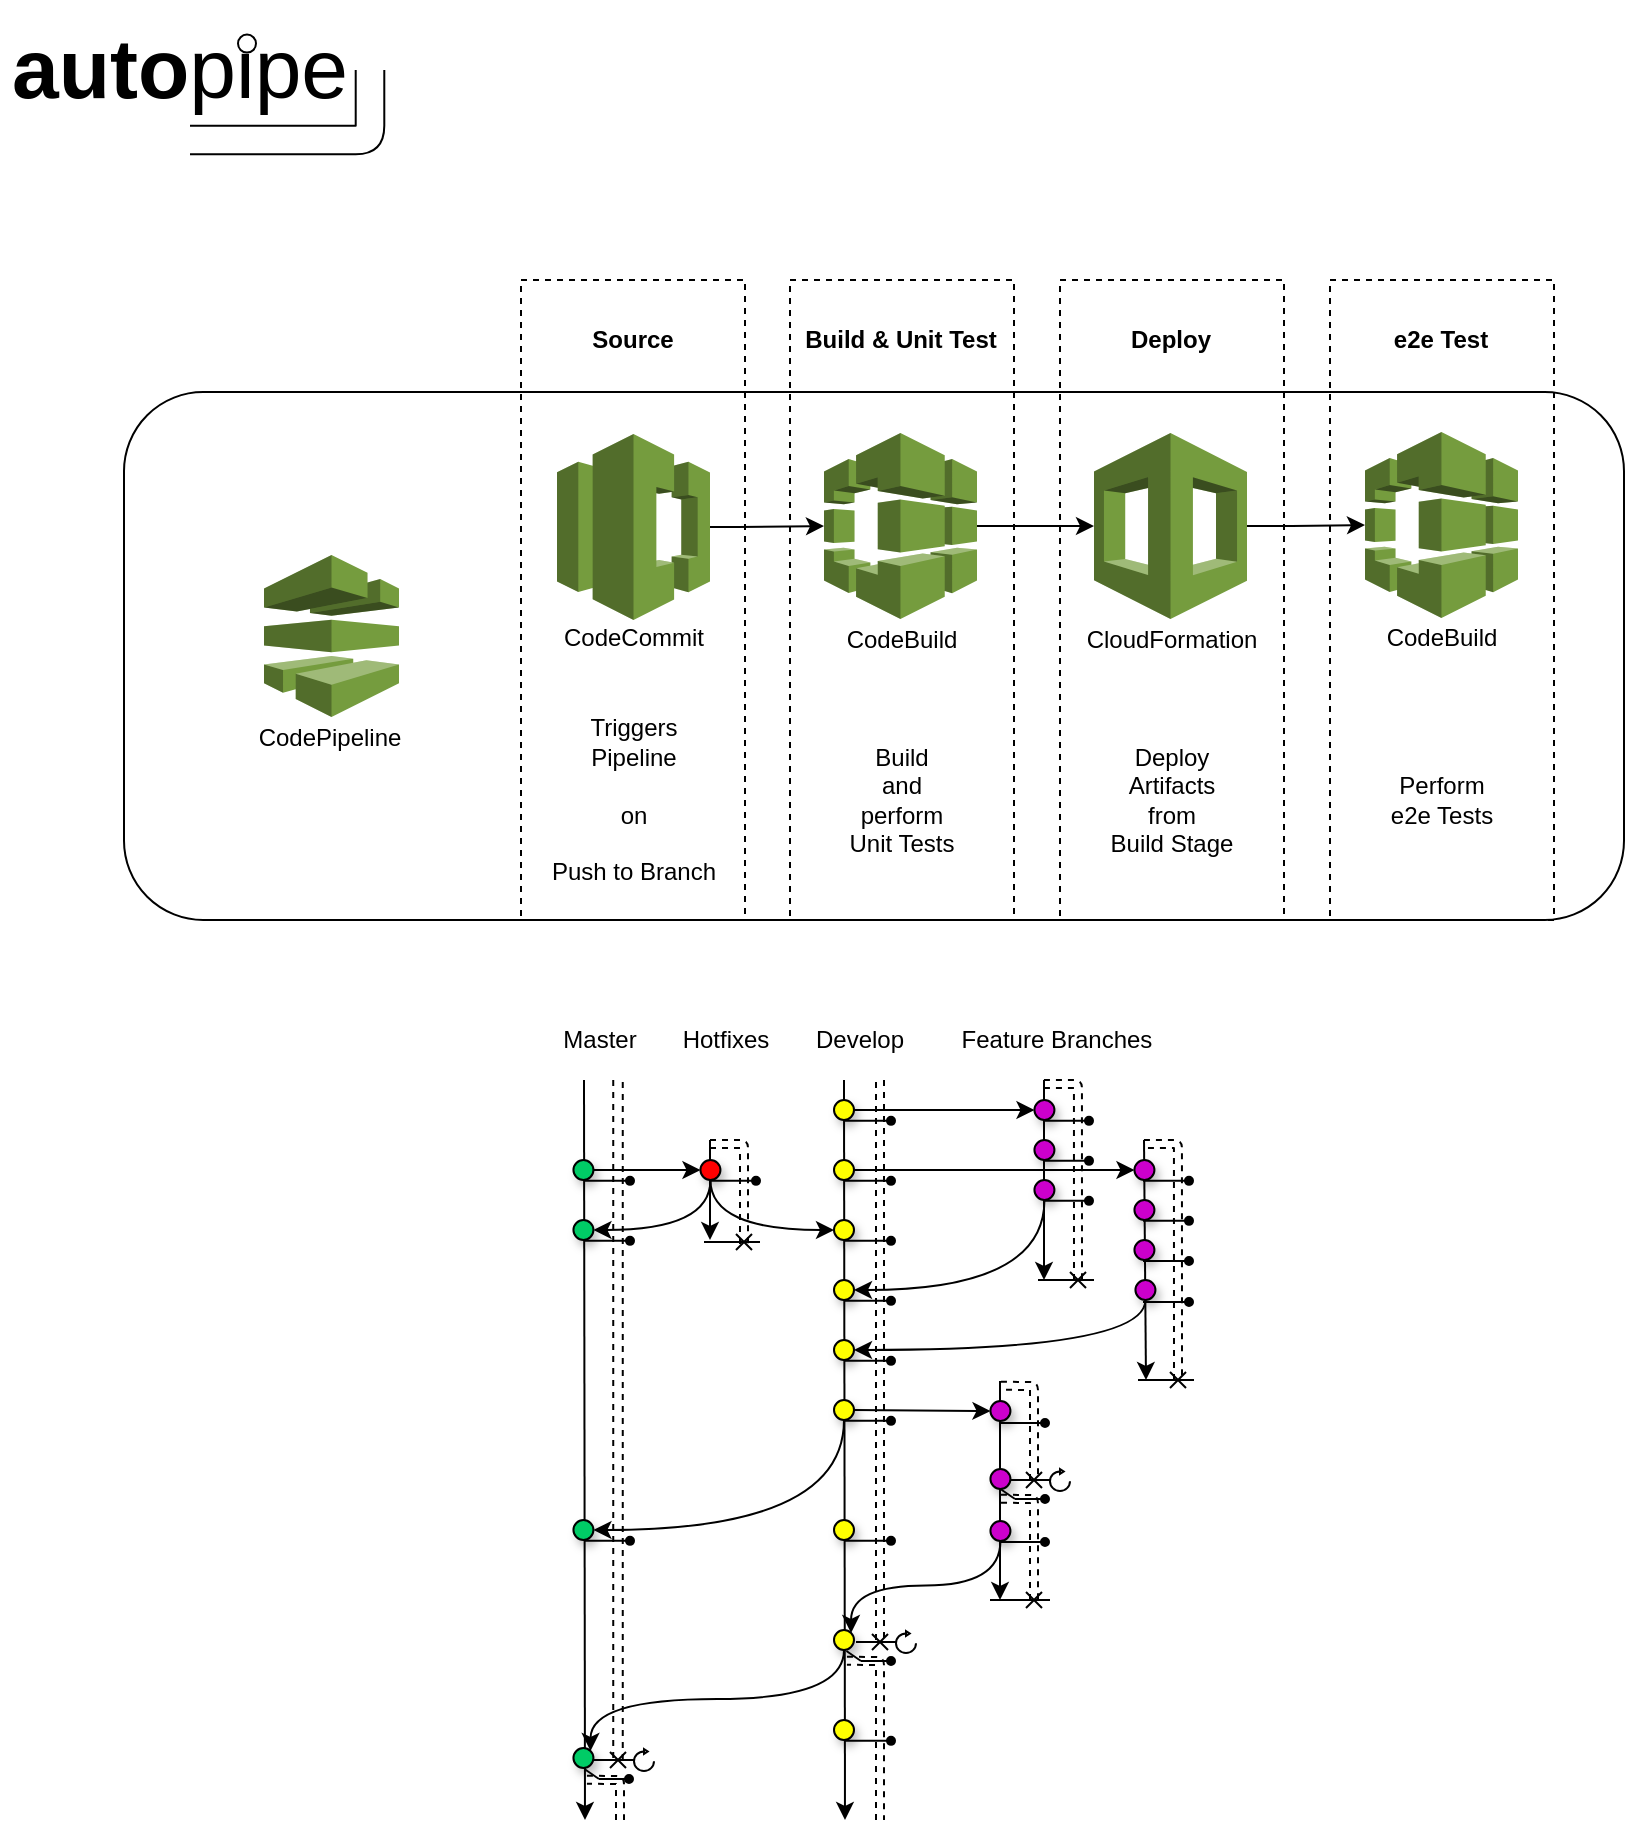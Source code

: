 <mxfile version="12.0.2" type="device" pages="1"><diagram id="Ag3BQZGBw6UOgnRvfbhk" name="Page-1"><mxGraphModel dx="-428" dy="106" grid="1" gridSize="10" guides="1" tooltips="1" connect="1" arrows="1" fold="1" page="0" pageScale="1" pageWidth="827" pageHeight="1169" math="0" shadow="0"><root><mxCell id="0"/><mxCell id="1" parent="0"/><mxCell id="xUE1sR0iVJsSHnruMnoa-185" value="" style="verticalLabelPosition=bottom;shadow=0;align=center;fillColor=#ffffff;html=1;verticalAlign=top;strokeWidth=1;shape=mxgraph.electrical.transmission.testPoint;labelBackgroundColor=#ffffff;fontColor=#000000;rotation=90;strokeColor=#000000;perimeterSpacing=1;" vertex="1" parent="1"><mxGeometry x="3720" y="1837.935" width="4" height="25" as="geometry"/></mxCell><mxCell id="xUE1sR0iVJsSHnruMnoa-184" value="" style="verticalLabelPosition=bottom;shadow=0;align=center;fillColor=#ffffff;html=1;verticalAlign=top;strokeWidth=1;shape=mxgraph.electrical.transmission.testPoint;labelBackgroundColor=#ffffff;fontColor=#000000;rotation=90;strokeColor=#000000;perimeterSpacing=1;" vertex="1" parent="1"><mxGeometry x="3770" y="1867.935" width="4" height="25" as="geometry"/></mxCell><mxCell id="xUE1sR0iVJsSHnruMnoa-183" value="" style="verticalLabelPosition=bottom;shadow=0;align=center;fillColor=#ffffff;html=1;verticalAlign=top;strokeWidth=1;shape=mxgraph.electrical.transmission.testPoint;labelBackgroundColor=#ffffff;fontColor=#000000;rotation=90;strokeColor=#000000;perimeterSpacing=1;" vertex="1" parent="1"><mxGeometry x="3770" y="1887.935" width="4" height="25" as="geometry"/></mxCell><mxCell id="xUE1sR0iVJsSHnruMnoa-182" value="" style="verticalLabelPosition=bottom;shadow=0;align=center;fillColor=#ffffff;html=1;verticalAlign=top;strokeWidth=1;shape=mxgraph.electrical.transmission.testPoint;labelBackgroundColor=#ffffff;fontColor=#000000;rotation=90;strokeColor=#000000;perimeterSpacing=1;" vertex="1" parent="1"><mxGeometry x="3770" y="1908" width="4" height="25" as="geometry"/></mxCell><mxCell id="xUE1sR0iVJsSHnruMnoa-180" value="" style="verticalLabelPosition=bottom;shadow=0;align=center;fillColor=#ffffff;html=1;verticalAlign=top;strokeWidth=1;shape=mxgraph.electrical.transmission.testPoint;labelBackgroundColor=#ffffff;fontColor=#000000;rotation=90;strokeColor=#000000;perimeterSpacing=1;" vertex="1" parent="1"><mxGeometry x="3770" y="1928.5" width="4" height="25" as="geometry"/></mxCell><mxCell id="xUE1sR0iVJsSHnruMnoa-179" value="" style="verticalLabelPosition=bottom;shadow=0;align=center;fillColor=#ffffff;html=1;verticalAlign=top;strokeWidth=1;shape=mxgraph.electrical.transmission.testPoint;labelBackgroundColor=#ffffff;fontColor=#000000;rotation=90;strokeColor=#000000;perimeterSpacing=1;" vertex="1" parent="1"><mxGeometry x="3698" y="2048.5" width="4" height="25" as="geometry"/></mxCell><mxCell id="xUE1sR0iVJsSHnruMnoa-159" value="" style="verticalLabelPosition=bottom;shadow=0;align=center;fillColor=#ffffff;html=1;verticalAlign=top;strokeWidth=1;shape=mxgraph.electrical.transmission.testPoint;labelBackgroundColor=#ffffff;fontColor=#000000;rotation=90;strokeColor=#000000;perimeterSpacing=1;" vertex="1" parent="1"><mxGeometry x="3698" y="1989" width="4" height="25" as="geometry"/></mxCell><mxCell id="xUE1sR0iVJsSHnruMnoa-36" value="" style="rounded=1;whiteSpace=wrap;html=1;" vertex="1" parent="1"><mxGeometry x="3250" y="1486" width="750" height="264" as="geometry"/></mxCell><mxCell id="xUE1sR0iVJsSHnruMnoa-29" value="" style="group" vertex="1" connectable="0" parent="1"><mxGeometry x="3600" y="1506.5" width="76.5" height="113" as="geometry"/></mxCell><mxCell id="xUE1sR0iVJsSHnruMnoa-20" value="" style="outlineConnect=0;dashed=0;verticalLabelPosition=bottom;verticalAlign=top;align=center;html=1;shape=mxgraph.aws3.codebuild;fillColor=#759C3E;gradientColor=none;" vertex="1" parent="xUE1sR0iVJsSHnruMnoa-29"><mxGeometry width="76.5" height="93" as="geometry"/></mxCell><mxCell id="xUE1sR0iVJsSHnruMnoa-21" value="CodeBuild" style="text;html=1;strokeColor=none;fillColor=none;align=center;verticalAlign=middle;whiteSpace=wrap;rounded=0;" vertex="1" parent="xUE1sR0iVJsSHnruMnoa-29"><mxGeometry x="18.5" y="93" width="40" height="20" as="geometry"/></mxCell><mxCell id="xUE1sR0iVJsSHnruMnoa-30" style="edgeStyle=orthogonalEdgeStyle;rounded=0;orthogonalLoop=1;jettySize=auto;html=1;exitX=1;exitY=0.5;exitDx=0;exitDy=0;exitPerimeter=0;curved=1;" edge="1" parent="1" source="xUE1sR0iVJsSHnruMnoa-18" target="xUE1sR0iVJsSHnruMnoa-20"><mxGeometry relative="1" as="geometry"/></mxCell><mxCell id="xUE1sR0iVJsSHnruMnoa-31" style="edgeStyle=orthogonalEdgeStyle;rounded=0;orthogonalLoop=1;jettySize=auto;html=1;exitX=1;exitY=0.5;exitDx=0;exitDy=0;exitPerimeter=0;" edge="1" parent="1" source="xUE1sR0iVJsSHnruMnoa-20" target="xUE1sR0iVJsSHnruMnoa-14"><mxGeometry relative="1" as="geometry"/></mxCell><mxCell id="xUE1sR0iVJsSHnruMnoa-35" style="edgeStyle=orthogonalEdgeStyle;rounded=0;orthogonalLoop=1;jettySize=auto;html=1;exitX=1;exitY=0.5;exitDx=0;exitDy=0;exitPerimeter=0;curved=1;" edge="1" parent="1" source="xUE1sR0iVJsSHnruMnoa-14" target="xUE1sR0iVJsSHnruMnoa-33"><mxGeometry relative="1" as="geometry"/></mxCell><mxCell id="xUE1sR0iVJsSHnruMnoa-40" value="" style="group" vertex="1" connectable="0" parent="1"><mxGeometry x="3583" y="1430" width="112" height="320" as="geometry"/></mxCell><mxCell id="xUE1sR0iVJsSHnruMnoa-38" value="" style="rounded=0;whiteSpace=wrap;html=1;fillColor=none;dashed=1;" vertex="1" parent="xUE1sR0iVJsSHnruMnoa-40"><mxGeometry width="112" height="320" as="geometry"/></mxCell><mxCell id="xUE1sR0iVJsSHnruMnoa-39" value="Build &amp;amp; Unit Test" style="text;html=1;strokeColor=none;fillColor=none;align=center;verticalAlign=middle;whiteSpace=wrap;rounded=0;dashed=1;fontStyle=1" vertex="1" parent="xUE1sR0iVJsSHnruMnoa-40"><mxGeometry x="1" y="20" width="109" height="20" as="geometry"/></mxCell><mxCell id="xUE1sR0iVJsSHnruMnoa-45" value="Build&lt;br&gt;and&lt;br&gt;perform&lt;br&gt;Unit Tests" style="text;html=1;strokeColor=none;fillColor=none;align=center;verticalAlign=middle;whiteSpace=wrap;rounded=0;dashed=1;fontStyle=0" vertex="1" parent="xUE1sR0iVJsSHnruMnoa-40"><mxGeometry x="10.5" y="220" width="90" height="80" as="geometry"/></mxCell><mxCell id="xUE1sR0iVJsSHnruMnoa-41" value="" style="group" vertex="1" connectable="0" parent="1"><mxGeometry x="3448.5" y="1430" width="112" height="320" as="geometry"/></mxCell><mxCell id="xUE1sR0iVJsSHnruMnoa-42" value="" style="rounded=0;whiteSpace=wrap;html=1;fillColor=none;dashed=1;" vertex="1" parent="xUE1sR0iVJsSHnruMnoa-41"><mxGeometry width="112" height="320" as="geometry"/></mxCell><mxCell id="xUE1sR0iVJsSHnruMnoa-43" value="Source" style="text;html=1;strokeColor=none;fillColor=none;align=center;verticalAlign=middle;whiteSpace=wrap;rounded=0;dashed=1;fontStyle=1" vertex="1" parent="xUE1sR0iVJsSHnruMnoa-41"><mxGeometry x="11" y="20" width="89" height="20" as="geometry"/></mxCell><mxCell id="xUE1sR0iVJsSHnruMnoa-44" value="Triggers Pipeline&lt;br&gt;&lt;br&gt;on&lt;br&gt;&lt;br&gt;Push to Branch" style="text;html=1;strokeColor=none;fillColor=none;align=center;verticalAlign=middle;whiteSpace=wrap;rounded=0;dashed=1;fontStyle=0" vertex="1" parent="xUE1sR0iVJsSHnruMnoa-41"><mxGeometry x="11" y="220" width="90" height="80" as="geometry"/></mxCell><mxCell id="xUE1sR0iVJsSHnruMnoa-50" value="" style="group" vertex="1" connectable="0" parent="1"><mxGeometry x="3718" y="1430" width="112" height="320" as="geometry"/></mxCell><mxCell id="xUE1sR0iVJsSHnruMnoa-51" value="" style="rounded=0;whiteSpace=wrap;html=1;fillColor=none;dashed=1;" vertex="1" parent="xUE1sR0iVJsSHnruMnoa-50"><mxGeometry width="112" height="320" as="geometry"/></mxCell><mxCell id="xUE1sR0iVJsSHnruMnoa-52" value="Deploy" style="text;html=1;strokeColor=none;fillColor=none;align=center;verticalAlign=middle;whiteSpace=wrap;rounded=0;dashed=1;fontStyle=1" vertex="1" parent="xUE1sR0iVJsSHnruMnoa-50"><mxGeometry x="11" y="20" width="89" height="20" as="geometry"/></mxCell><mxCell id="xUE1sR0iVJsSHnruMnoa-53" value="Deploy&lt;br&gt;Artifacts&lt;br&gt;from&lt;br&gt;Build Stage" style="text;html=1;strokeColor=none;fillColor=none;align=center;verticalAlign=middle;whiteSpace=wrap;rounded=0;dashed=1;fontStyle=0" vertex="1" parent="xUE1sR0iVJsSHnruMnoa-50"><mxGeometry x="10.5" y="220" width="90" height="80" as="geometry"/></mxCell><mxCell id="xUE1sR0iVJsSHnruMnoa-27" value="" style="group" vertex="1" connectable="0" parent="xUE1sR0iVJsSHnruMnoa-50"><mxGeometry x="17" y="76.5" width="76.5" height="113" as="geometry"/></mxCell><mxCell id="xUE1sR0iVJsSHnruMnoa-14" value="" style="outlineConnect=0;dashed=0;verticalLabelPosition=bottom;verticalAlign=top;align=center;html=1;shape=mxgraph.aws3.cloudformation;fillColor=#759C3E;gradientColor=none;" vertex="1" parent="xUE1sR0iVJsSHnruMnoa-27"><mxGeometry width="76.5" height="93" as="geometry"/></mxCell><mxCell id="xUE1sR0iVJsSHnruMnoa-15" value="CloudFormation" style="text;html=1;strokeColor=none;fillColor=none;align=center;verticalAlign=middle;whiteSpace=wrap;rounded=0;" vertex="1" parent="xUE1sR0iVJsSHnruMnoa-27"><mxGeometry x="18.5" y="93" width="40" height="20" as="geometry"/></mxCell><mxCell id="xUE1sR0iVJsSHnruMnoa-54" value="" style="group" vertex="1" connectable="0" parent="1"><mxGeometry x="3853" y="1430" width="112" height="320" as="geometry"/></mxCell><mxCell id="xUE1sR0iVJsSHnruMnoa-55" value="" style="rounded=0;whiteSpace=wrap;html=1;fillColor=none;dashed=1;" vertex="1" parent="xUE1sR0iVJsSHnruMnoa-54"><mxGeometry width="112" height="320" as="geometry"/></mxCell><mxCell id="xUE1sR0iVJsSHnruMnoa-56" value="e2e Test" style="text;html=1;strokeColor=none;fillColor=none;align=center;verticalAlign=middle;whiteSpace=wrap;rounded=0;dashed=1;fontStyle=1" vertex="1" parent="xUE1sR0iVJsSHnruMnoa-54"><mxGeometry x="11" y="20" width="89" height="20" as="geometry"/></mxCell><mxCell id="xUE1sR0iVJsSHnruMnoa-57" value="Perform&lt;br&gt;e2e Tests" style="text;html=1;strokeColor=none;fillColor=none;align=center;verticalAlign=middle;whiteSpace=wrap;rounded=0;dashed=1;fontStyle=0" vertex="1" parent="xUE1sR0iVJsSHnruMnoa-54"><mxGeometry x="10.5" y="220" width="90" height="80" as="geometry"/></mxCell><mxCell id="xUE1sR0iVJsSHnruMnoa-32" value="" style="group" vertex="1" connectable="0" parent="xUE1sR0iVJsSHnruMnoa-54"><mxGeometry x="17.5" y="76" width="76.5" height="113" as="geometry"/></mxCell><mxCell id="xUE1sR0iVJsSHnruMnoa-33" value="" style="outlineConnect=0;dashed=0;verticalLabelPosition=bottom;verticalAlign=top;align=center;html=1;shape=mxgraph.aws3.codebuild;fillColor=#759C3E;gradientColor=none;" vertex="1" parent="xUE1sR0iVJsSHnruMnoa-32"><mxGeometry width="76.5" height="93" as="geometry"/></mxCell><mxCell id="xUE1sR0iVJsSHnruMnoa-34" value="CodeBuild" style="text;html=1;strokeColor=none;fillColor=none;align=center;verticalAlign=middle;whiteSpace=wrap;rounded=0;" vertex="1" parent="xUE1sR0iVJsSHnruMnoa-32"><mxGeometry x="18.5" y="93" width="40" height="20" as="geometry"/></mxCell><mxCell id="xUE1sR0iVJsSHnruMnoa-61" value="" style="group" vertex="1" connectable="0" parent="1"><mxGeometry x="3320" y="1567.5" width="67.5" height="101" as="geometry"/></mxCell><mxCell id="xUE1sR0iVJsSHnruMnoa-22" value="" style="outlineConnect=0;dashed=0;verticalLabelPosition=bottom;verticalAlign=top;align=center;html=1;shape=mxgraph.aws3.codepipeline;fillColor=#759C3E;gradientColor=none;" vertex="1" parent="xUE1sR0iVJsSHnruMnoa-61"><mxGeometry width="67.5" height="81" as="geometry"/></mxCell><mxCell id="xUE1sR0iVJsSHnruMnoa-23" value="CodePipeline" style="text;html=1;strokeColor=none;fillColor=none;align=center;verticalAlign=middle;whiteSpace=wrap;rounded=0;" vertex="1" parent="xUE1sR0iVJsSHnruMnoa-61"><mxGeometry x="13" y="81" width="40" height="20" as="geometry"/></mxCell><mxCell id="xUE1sR0iVJsSHnruMnoa-25" value="" style="group" vertex="1" connectable="0" parent="1"><mxGeometry x="3466.5" y="1507" width="76.5" height="112" as="geometry"/></mxCell><mxCell id="xUE1sR0iVJsSHnruMnoa-18" value="" style="outlineConnect=0;dashed=0;verticalLabelPosition=bottom;verticalAlign=top;align=center;html=1;shape=mxgraph.aws3.codecommit;fillColor=#759C3E;gradientColor=none;" vertex="1" parent="xUE1sR0iVJsSHnruMnoa-25"><mxGeometry width="76.5" height="93" as="geometry"/></mxCell><mxCell id="xUE1sR0iVJsSHnruMnoa-19" value="CodeCommit" style="text;html=1;strokeColor=none;fillColor=none;align=center;verticalAlign=middle;whiteSpace=wrap;rounded=0;" vertex="1" parent="xUE1sR0iVJsSHnruMnoa-25"><mxGeometry x="18.5" y="92" width="40" height="20" as="geometry"/></mxCell><mxCell id="xUE1sR0iVJsSHnruMnoa-62" value="" style="endArrow=classic;html=1;" edge="1" parent="1"><mxGeometry width="50" height="50" relative="1" as="geometry"><mxPoint x="3480" y="1830" as="sourcePoint"/><mxPoint x="3480.5" y="2200" as="targetPoint"/></mxGeometry></mxCell><mxCell id="xUE1sR0iVJsSHnruMnoa-63" value="" style="endArrow=classic;html=1;" edge="1" parent="1"><mxGeometry width="50" height="50" relative="1" as="geometry"><mxPoint x="3610" y="1830" as="sourcePoint"/><mxPoint x="3610.5" y="2200" as="targetPoint"/></mxGeometry></mxCell><mxCell id="xUE1sR0iVJsSHnruMnoa-64" value="Master" style="text;html=1;strokeColor=none;fillColor=none;align=center;verticalAlign=middle;whiteSpace=wrap;rounded=0;dashed=1;" vertex="1" parent="1"><mxGeometry x="3467.5" y="1800" width="40" height="20" as="geometry"/></mxCell><mxCell id="xUE1sR0iVJsSHnruMnoa-65" value="Develop" style="text;html=1;strokeColor=none;fillColor=none;align=center;verticalAlign=middle;whiteSpace=wrap;rounded=0;dashed=1;" vertex="1" parent="1"><mxGeometry x="3598" y="1800" width="40" height="20" as="geometry"/></mxCell><mxCell id="xUE1sR0iVJsSHnruMnoa-66" value="Feature Branches" style="text;html=1;strokeColor=none;fillColor=none;align=center;verticalAlign=middle;whiteSpace=wrap;rounded=0;dashed=1;" vertex="1" parent="1"><mxGeometry x="3637" y="1800" width="159" height="20" as="geometry"/></mxCell><mxCell id="xUE1sR0iVJsSHnruMnoa-67" value="" style="endArrow=classic;html=1;" edge="1" parent="1"><mxGeometry width="50" height="50" relative="1" as="geometry"><mxPoint x="3710" y="1830" as="sourcePoint"/><mxPoint x="3710" y="1930" as="targetPoint"/></mxGeometry></mxCell><mxCell id="xUE1sR0iVJsSHnruMnoa-83" style="rounded=0;orthogonalLoop=1;jettySize=auto;html=1;exitX=1;exitY=0.5;exitDx=0;exitDy=0;entryX=0;entryY=0.5;entryDx=0;entryDy=0;" edge="1" parent="1" source="xUE1sR0iVJsSHnruMnoa-69" target="xUE1sR0iVJsSHnruMnoa-79"><mxGeometry relative="1" as="geometry"><mxPoint x="3730" y="1860" as="targetPoint"/></mxGeometry></mxCell><mxCell id="xUE1sR0iVJsSHnruMnoa-69" value="" style="ellipse;whiteSpace=wrap;html=1;aspect=fixed;fillColor=#FFFF00;shadow=1;strokeColor=#000000;" vertex="1" parent="1"><mxGeometry x="3605" y="1840" width="10" height="10" as="geometry"/></mxCell><mxCell id="xUE1sR0iVJsSHnruMnoa-99" style="rounded=1;orthogonalLoop=1;jettySize=auto;html=1;exitX=1;exitY=0.5;exitDx=0;exitDy=0;entryX=0;entryY=0.5;entryDx=0;entryDy=0;" edge="1" parent="1" source="xUE1sR0iVJsSHnruMnoa-70" target="xUE1sR0iVJsSHnruMnoa-96"><mxGeometry relative="1" as="geometry"/></mxCell><mxCell id="xUE1sR0iVJsSHnruMnoa-70" value="" style="ellipse;whiteSpace=wrap;html=1;aspect=fixed;fillColor=#FFFF00;shadow=1;strokeColor=#000000;" vertex="1" parent="1"><mxGeometry x="3605" y="1870" width="10" height="10" as="geometry"/></mxCell><mxCell id="xUE1sR0iVJsSHnruMnoa-71" value="" style="ellipse;whiteSpace=wrap;html=1;aspect=fixed;fillColor=#FFFF00;shadow=1;strokeColor=#000000;" vertex="1" parent="1"><mxGeometry x="3605" y="1900" width="10" height="10" as="geometry"/></mxCell><mxCell id="xUE1sR0iVJsSHnruMnoa-72" value="" style="ellipse;whiteSpace=wrap;html=1;aspect=fixed;fillColor=#FFFF00;shadow=1;strokeColor=#000000;" vertex="1" parent="1"><mxGeometry x="3605" y="1930" width="10" height="10" as="geometry"/></mxCell><mxCell id="xUE1sR0iVJsSHnruMnoa-73" value="" style="ellipse;whiteSpace=wrap;html=1;aspect=fixed;fillColor=#FFFF00;shadow=1;strokeColor=#000000;" vertex="1" parent="1"><mxGeometry x="3605" y="1960" width="10" height="10" as="geometry"/></mxCell><mxCell id="xUE1sR0iVJsSHnruMnoa-74" value="" style="ellipse;whiteSpace=wrap;html=1;aspect=fixed;fillColor=#FFFF00;shadow=1;strokeColor=#000000;" vertex="1" parent="1"><mxGeometry x="3605" y="1990" width="10" height="10" as="geometry"/></mxCell><mxCell id="xUE1sR0iVJsSHnruMnoa-75" value="" style="ellipse;whiteSpace=wrap;html=1;aspect=fixed;fillColor=#FFFF00;shadow=1;strokeColor=#000000;" vertex="1" parent="1"><mxGeometry x="3605" y="2050" width="10" height="10" as="geometry"/></mxCell><mxCell id="xUE1sR0iVJsSHnruMnoa-76" value="" style="ellipse;whiteSpace=wrap;html=1;aspect=fixed;fillColor=#FFFF00;shadow=1;strokeColor=#000000;" vertex="1" parent="1"><mxGeometry x="3605" y="2105" width="10" height="10" as="geometry"/></mxCell><mxCell id="xUE1sR0iVJsSHnruMnoa-77" value="" style="ellipse;whiteSpace=wrap;html=1;aspect=fixed;fillColor=#FFFF00;shadow=1;strokeColor=#000000;" vertex="1" parent="1"><mxGeometry x="3605" y="2150" width="10" height="10" as="geometry"/></mxCell><mxCell id="xUE1sR0iVJsSHnruMnoa-79" value="" style="ellipse;whiteSpace=wrap;html=1;aspect=fixed;fillColor=#CC00CC;shadow=1;strokeColor=#000000;" vertex="1" parent="1"><mxGeometry x="3705.222" y="1840" width="10" height="10" as="geometry"/></mxCell><mxCell id="xUE1sR0iVJsSHnruMnoa-80" value="" style="ellipse;whiteSpace=wrap;html=1;aspect=fixed;fillColor=#CC00CC;shadow=1;strokeColor=#000000;" vertex="1" parent="1"><mxGeometry x="3705.222" y="1860" width="10" height="10" as="geometry"/></mxCell><mxCell id="xUE1sR0iVJsSHnruMnoa-84" style="rounded=0;orthogonalLoop=1;jettySize=auto;html=1;exitX=0.5;exitY=1;exitDx=0;exitDy=0;entryX=1;entryY=0.5;entryDx=0;entryDy=0;elbow=vertical;edgeStyle=orthogonalEdgeStyle;curved=1;" edge="1" parent="1" source="xUE1sR0iVJsSHnruMnoa-81" target="xUE1sR0iVJsSHnruMnoa-72"><mxGeometry relative="1" as="geometry"/></mxCell><mxCell id="xUE1sR0iVJsSHnruMnoa-81" value="" style="ellipse;whiteSpace=wrap;html=1;aspect=fixed;fillColor=#CC00CC;shadow=1;strokeColor=#000000;" vertex="1" parent="1"><mxGeometry x="3705.222" y="1880" width="10" height="10" as="geometry"/></mxCell><mxCell id="xUE1sR0iVJsSHnruMnoa-114" style="rounded=1;orthogonalLoop=1;jettySize=auto;html=1;exitX=1;exitY=0.5;exitDx=0;exitDy=0;entryX=0;entryY=0.5;entryDx=0;entryDy=0;" edge="1" parent="1" source="xUE1sR0iVJsSHnruMnoa-90" target="xUE1sR0iVJsSHnruMnoa-107"><mxGeometry relative="1" as="geometry"/></mxCell><mxCell id="xUE1sR0iVJsSHnruMnoa-90" value="" style="ellipse;whiteSpace=wrap;html=1;aspect=fixed;fillColor=#00CC66;shadow=1;strokeColor=#000000;" vertex="1" parent="1"><mxGeometry x="3474.722" y="1870" width="10" height="10" as="geometry"/></mxCell><mxCell id="xUE1sR0iVJsSHnruMnoa-91" value="" style="ellipse;whiteSpace=wrap;html=1;aspect=fixed;fillColor=#00CC66;shadow=1;strokeColor=#000000;" vertex="1" parent="1"><mxGeometry x="3474.722" y="1900" width="10" height="10" as="geometry"/></mxCell><mxCell id="xUE1sR0iVJsSHnruMnoa-93" value="" style="ellipse;whiteSpace=wrap;html=1;aspect=fixed;fillColor=#00CC66;shadow=1;strokeColor=#000000;" vertex="1" parent="1"><mxGeometry x="3474.722" y="2050" width="10" height="10" as="geometry"/></mxCell><mxCell id="xUE1sR0iVJsSHnruMnoa-95" value="" style="endArrow=classic;html=1;" edge="1" parent="1"><mxGeometry width="50" height="50" relative="1" as="geometry"><mxPoint x="3760" y="1860" as="sourcePoint"/><mxPoint x="3761" y="1980" as="targetPoint"/></mxGeometry></mxCell><mxCell id="xUE1sR0iVJsSHnruMnoa-96" value="" style="ellipse;whiteSpace=wrap;html=1;aspect=fixed;fillColor=#CC00CC;shadow=1;strokeColor=#000000;" vertex="1" parent="1"><mxGeometry x="3755.222" y="1870" width="10" height="10" as="geometry"/></mxCell><mxCell id="xUE1sR0iVJsSHnruMnoa-97" value="" style="ellipse;whiteSpace=wrap;html=1;aspect=fixed;fillColor=#CC00CC;shadow=1;strokeColor=#000000;" vertex="1" parent="1"><mxGeometry x="3755.222" y="1890" width="10" height="10" as="geometry"/></mxCell><mxCell id="xUE1sR0iVJsSHnruMnoa-98" value="" style="ellipse;whiteSpace=wrap;html=1;aspect=fixed;fillColor=#CC00CC;shadow=1;strokeColor=#000000;" vertex="1" parent="1"><mxGeometry x="3755.222" y="1910" width="10" height="10" as="geometry"/></mxCell><mxCell id="xUE1sR0iVJsSHnruMnoa-104" style="edgeStyle=orthogonalEdgeStyle;curved=1;rounded=1;orthogonalLoop=1;jettySize=auto;html=1;exitX=0.5;exitY=1;exitDx=0;exitDy=0;entryX=1;entryY=0.5;entryDx=0;entryDy=0;" edge="1" parent="1" source="xUE1sR0iVJsSHnruMnoa-103" target="xUE1sR0iVJsSHnruMnoa-73"><mxGeometry relative="1" as="geometry"/></mxCell><mxCell id="xUE1sR0iVJsSHnruMnoa-103" value="" style="ellipse;whiteSpace=wrap;html=1;aspect=fixed;fillColor=#CC00CC;shadow=1;strokeColor=#000000;" vertex="1" parent="1"><mxGeometry x="3755.722" y="1930" width="10" height="10" as="geometry"/></mxCell><mxCell id="xUE1sR0iVJsSHnruMnoa-105" value="" style="endArrow=classic;html=1;" edge="1" parent="1"><mxGeometry width="50" height="50" relative="1" as="geometry"><mxPoint x="3543" y="1860" as="sourcePoint"/><mxPoint x="3543" y="1910" as="targetPoint"/></mxGeometry></mxCell><mxCell id="xUE1sR0iVJsSHnruMnoa-115" style="edgeStyle=orthogonalEdgeStyle;curved=1;rounded=1;orthogonalLoop=1;jettySize=auto;html=1;exitX=0.5;exitY=1;exitDx=0;exitDy=0;entryX=1;entryY=0.5;entryDx=0;entryDy=0;" edge="1" parent="1" source="xUE1sR0iVJsSHnruMnoa-107" target="xUE1sR0iVJsSHnruMnoa-91"><mxGeometry relative="1" as="geometry"/></mxCell><mxCell id="xUE1sR0iVJsSHnruMnoa-107" value="" style="ellipse;whiteSpace=wrap;html=1;aspect=fixed;fillColor=#FF0000;shadow=1;strokeColor=#000000;" vertex="1" parent="1"><mxGeometry x="3538.222" y="1870" width="10" height="10" as="geometry"/></mxCell><mxCell id="xUE1sR0iVJsSHnruMnoa-109" value="Hotfixes" style="text;html=1;strokeColor=none;fillColor=none;align=center;verticalAlign=middle;whiteSpace=wrap;rounded=0;dashed=1;" vertex="1" parent="1"><mxGeometry x="3531" y="1800" width="40" height="20" as="geometry"/></mxCell><mxCell id="xUE1sR0iVJsSHnruMnoa-120" value="" style="shape=link;html=1;shadow=0;comic=0;strokeWidth=1;endArrow=none;endFill=0;dashed=1;" edge="1" parent="1"><mxGeometry width="50" height="50" relative="1" as="geometry"><mxPoint x="3560" y="1912" as="sourcePoint"/><mxPoint x="3543" y="1862" as="targetPoint"/><Array as="points"><mxPoint x="3560" y="1862"/></Array></mxGeometry></mxCell><mxCell id="xUE1sR0iVJsSHnruMnoa-121" value="" style="endArrow=cross;html=1;shadow=0;strokeWidth=1;endFill=0;" edge="1" parent="1"><mxGeometry width="50" height="50" relative="1" as="geometry"><mxPoint x="3540" y="1911" as="sourcePoint"/><mxPoint x="3568" y="1911" as="targetPoint"/></mxGeometry></mxCell><mxCell id="xUE1sR0iVJsSHnruMnoa-122" value="" style="shape=link;html=1;shadow=0;comic=0;strokeWidth=1;endArrow=none;endFill=0;dashed=1;width=-4.762;" edge="1" parent="1"><mxGeometry width="50" height="50" relative="1" as="geometry"><mxPoint x="3497" y="2170" as="sourcePoint"/><mxPoint x="3497" y="1830" as="targetPoint"/></mxGeometry></mxCell><mxCell id="xUE1sR0iVJsSHnruMnoa-124" value="" style="shape=link;html=1;shadow=0;comic=0;strokeWidth=1;endArrow=none;endFill=0;dashed=1;" edge="1" parent="1"><mxGeometry width="50" height="50" relative="1" as="geometry"><mxPoint x="3628" y="2110" as="sourcePoint"/><mxPoint x="3628" y="1830" as="targetPoint"/></mxGeometry></mxCell><mxCell id="xUE1sR0iVJsSHnruMnoa-125" value="" style="shape=link;html=1;shadow=0;comic=0;strokeWidth=1;endArrow=none;endFill=0;dashed=1;" edge="1" parent="1"><mxGeometry width="50" height="50" relative="1" as="geometry"><mxPoint x="3777" y="1980" as="sourcePoint"/><mxPoint x="3759.968" y="1862" as="targetPoint"/><Array as="points"><mxPoint x="3776.968" y="1862"/></Array></mxGeometry></mxCell><mxCell id="xUE1sR0iVJsSHnruMnoa-126" value="" style="shape=link;html=1;shadow=0;comic=0;strokeWidth=1;endArrow=none;endFill=0;dashed=1;" edge="1" parent="1"><mxGeometry width="50" height="50" relative="1" as="geometry"><mxPoint x="3727" y="1930" as="sourcePoint"/><mxPoint x="3709.968" y="1832" as="targetPoint"/><Array as="points"><mxPoint x="3726.968" y="1832"/></Array></mxGeometry></mxCell><mxCell id="xUE1sR0iVJsSHnruMnoa-127" value="" style="endArrow=cross;html=1;shadow=0;strokeWidth=1;endFill=0;" edge="1" parent="1"><mxGeometry width="50" height="50" relative="1" as="geometry"><mxPoint x="3707" y="1930" as="sourcePoint"/><mxPoint x="3735" y="1930" as="targetPoint"/></mxGeometry></mxCell><mxCell id="xUE1sR0iVJsSHnruMnoa-128" value="" style="endArrow=cross;html=1;shadow=0;strokeWidth=1;endFill=0;" edge="1" parent="1"><mxGeometry width="50" height="50" relative="1" as="geometry"><mxPoint x="3757" y="1980" as="sourcePoint"/><mxPoint x="3785" y="1980" as="targetPoint"/></mxGeometry></mxCell><mxCell id="xUE1sR0iVJsSHnruMnoa-130" style="edgeStyle=orthogonalEdgeStyle;curved=1;rounded=1;orthogonalLoop=1;jettySize=auto;html=1;exitX=0.5;exitY=1;exitDx=0;exitDy=0;entryX=1;entryY=0.5;entryDx=0;entryDy=0;" edge="1" parent="1" source="xUE1sR0iVJsSHnruMnoa-74" target="xUE1sR0iVJsSHnruMnoa-93"><mxGeometry relative="1" as="geometry"><mxPoint x="3553.095" y="1889.952" as="sourcePoint"/><mxPoint x="3494.524" y="1915.19" as="targetPoint"/></mxGeometry></mxCell><mxCell id="xUE1sR0iVJsSHnruMnoa-131" value="" style="endArrow=classic;html=1;" edge="1" parent="1"><mxGeometry width="50" height="50" relative="1" as="geometry"><mxPoint x="3688" y="1980.5" as="sourcePoint"/><mxPoint x="3688" y="2090" as="targetPoint"/></mxGeometry></mxCell><mxCell id="xUE1sR0iVJsSHnruMnoa-132" value="" style="ellipse;whiteSpace=wrap;html=1;aspect=fixed;fillColor=#CC00CC;shadow=1;strokeColor=#000000;" vertex="1" parent="1"><mxGeometry x="3683.222" y="1990.5" width="10" height="10" as="geometry"/></mxCell><mxCell id="xUE1sR0iVJsSHnruMnoa-133" value="" style="ellipse;whiteSpace=wrap;html=1;aspect=fixed;fillColor=#CC00CC;shadow=1;strokeColor=#000000;" vertex="1" parent="1"><mxGeometry x="3683.222" y="2024.5" width="10" height="10" as="geometry"/></mxCell><mxCell id="xUE1sR0iVJsSHnruMnoa-134" value="" style="ellipse;whiteSpace=wrap;html=1;aspect=fixed;fillColor=#CC00CC;shadow=1;strokeColor=#000000;" vertex="1" parent="1"><mxGeometry x="3683.222" y="2050.5" width="10" height="10" as="geometry"/></mxCell><mxCell id="xUE1sR0iVJsSHnruMnoa-136" value="" style="endArrow=cross;html=1;shadow=0;strokeWidth=1;endFill=0;" edge="1" parent="1"><mxGeometry width="50" height="50" relative="1" as="geometry"><mxPoint x="3683" y="2090" as="sourcePoint"/><mxPoint x="3713" y="2090" as="targetPoint"/></mxGeometry></mxCell><mxCell id="xUE1sR0iVJsSHnruMnoa-138" style="rounded=1;orthogonalLoop=1;jettySize=auto;html=1;exitX=1;exitY=0.5;exitDx=0;exitDy=0;entryX=0;entryY=0.5;entryDx=0;entryDy=0;" edge="1" parent="1" source="xUE1sR0iVJsSHnruMnoa-74" target="xUE1sR0iVJsSHnruMnoa-132"><mxGeometry relative="1" as="geometry"><mxPoint x="3800.571" y="1950.143" as="sourcePoint"/><mxPoint x="3625.143" y="1975.286" as="targetPoint"/></mxGeometry></mxCell><mxCell id="xUE1sR0iVJsSHnruMnoa-140" style="edgeStyle=orthogonalEdgeStyle;curved=1;rounded=1;orthogonalLoop=1;jettySize=auto;html=1;exitX=0.5;exitY=1;exitDx=0;exitDy=0;entryX=1;entryY=0;entryDx=0;entryDy=0;" edge="1" parent="1" source="xUE1sR0iVJsSHnruMnoa-134" target="xUE1sR0iVJsSHnruMnoa-76"><mxGeometry relative="1" as="geometry"><mxPoint x="3625" y="2005" as="sourcePoint"/><mxPoint x="3703.333" y="2004.667" as="targetPoint"/></mxGeometry></mxCell><mxCell id="xUE1sR0iVJsSHnruMnoa-172" style="edgeStyle=none;comic=0;orthogonalLoop=1;jettySize=auto;html=1;exitX=0.5;exitY=1;exitDx=0;exitDy=0;entryX=0.5;entryY=1;entryDx=0;entryDy=0;shadow=0;endArrow=none;endFill=0;strokeWidth=1;fontColor=#000000;rounded=1;" edge="1" parent="1" source="xUE1sR0iVJsSHnruMnoa-170" target="xUE1sR0iVJsSHnruMnoa-133"><mxGeometry relative="1" as="geometry"/></mxCell><mxCell id="xUE1sR0iVJsSHnruMnoa-170" value="" style="verticalLabelPosition=bottom;shadow=0;align=center;fillColor=#ffffff;html=1;verticalAlign=top;strokeWidth=1;shape=mxgraph.electrical.transmission.testPoint;labelBackgroundColor=#ffffff;fontColor=#000000;rotation=90;strokeColor=#000000;" vertex="1" parent="1"><mxGeometry x="3702" y="2031" width="4" height="17" as="geometry"/></mxCell><mxCell id="xUE1sR0iVJsSHnruMnoa-173" value="" style="shape=link;html=1;shadow=0;comic=0;strokeWidth=1;endArrow=none;endFill=0;dashed=1;" edge="1" parent="1"><mxGeometry width="50" height="50" relative="1" as="geometry"><mxPoint x="3705" y="2030" as="sourcePoint"/><mxPoint x="3688.468" y="1982.889" as="targetPoint"/><Array as="points"><mxPoint x="3705" y="1983"/></Array></mxGeometry></mxCell><mxCell id="xUE1sR0iVJsSHnruMnoa-175" value="" style="endArrow=cross;html=1;shadow=0;strokeWidth=1;endFill=0;" edge="1" parent="1"><mxGeometry width="50" height="50" relative="1" as="geometry"><mxPoint x="3693" y="2030" as="sourcePoint"/><mxPoint x="3713" y="2030" as="targetPoint"/></mxGeometry></mxCell><mxCell id="xUE1sR0iVJsSHnruMnoa-176" value="" style="shape=link;html=1;shadow=0;comic=0;strokeWidth=1;endArrow=none;endFill=0;dashed=1;" edge="1" parent="1"><mxGeometry width="50" height="50" relative="1" as="geometry"><mxPoint x="3705" y="2090" as="sourcePoint"/><mxPoint x="3688.468" y="2039.389" as="targetPoint"/><Array as="points"><mxPoint x="3705" y="2039.5"/></Array></mxGeometry></mxCell><mxCell id="xUE1sR0iVJsSHnruMnoa-178" value="" style="html=1;verticalLabelPosition=bottom;align=center;labelBackgroundColor=#ffffff;verticalAlign=top;strokeWidth=1;strokeColor=#000000;fillColor=#ffffff;shadow=0;dashed=0;shape=mxgraph.ios7.icons.reload;fontColor=#000000;" vertex="1" parent="1"><mxGeometry x="3713" y="2024.5" width="10" height="11" as="geometry"/></mxCell><mxCell id="xUE1sR0iVJsSHnruMnoa-186" value="" style="verticalLabelPosition=bottom;shadow=0;align=center;fillColor=#ffffff;html=1;verticalAlign=top;strokeWidth=1;shape=mxgraph.electrical.transmission.testPoint;labelBackgroundColor=#ffffff;fontColor=#000000;rotation=90;strokeColor=#000000;perimeterSpacing=1;" vertex="1" parent="1"><mxGeometry x="3720" y="1857.935" width="4" height="25" as="geometry"/></mxCell><mxCell id="xUE1sR0iVJsSHnruMnoa-187" value="" style="verticalLabelPosition=bottom;shadow=0;align=center;fillColor=#ffffff;html=1;verticalAlign=top;strokeWidth=1;shape=mxgraph.electrical.transmission.testPoint;labelBackgroundColor=#ffffff;fontColor=#000000;rotation=90;strokeColor=#000000;perimeterSpacing=1;" vertex="1" parent="1"><mxGeometry x="3720" y="1877.935" width="4" height="25" as="geometry"/></mxCell><mxCell id="xUE1sR0iVJsSHnruMnoa-188" value="" style="verticalLabelPosition=bottom;shadow=0;align=center;fillColor=#ffffff;html=1;verticalAlign=top;strokeWidth=1;shape=mxgraph.electrical.transmission.testPoint;labelBackgroundColor=#ffffff;fontColor=#000000;rotation=90;strokeColor=#000000;perimeterSpacing=1;" vertex="1" parent="1"><mxGeometry x="3621" y="1837.935" width="4" height="25" as="geometry"/></mxCell><mxCell id="xUE1sR0iVJsSHnruMnoa-189" value="" style="verticalLabelPosition=bottom;shadow=0;align=center;fillColor=#ffffff;html=1;verticalAlign=top;strokeWidth=1;shape=mxgraph.electrical.transmission.testPoint;labelBackgroundColor=#ffffff;fontColor=#000000;rotation=90;strokeColor=#000000;perimeterSpacing=1;" vertex="1" parent="1"><mxGeometry x="3621" y="1867.935" width="4" height="25" as="geometry"/></mxCell><mxCell id="xUE1sR0iVJsSHnruMnoa-190" value="" style="verticalLabelPosition=bottom;shadow=0;align=center;fillColor=#ffffff;html=1;verticalAlign=top;strokeWidth=1;shape=mxgraph.electrical.transmission.testPoint;labelBackgroundColor=#ffffff;fontColor=#000000;rotation=90;strokeColor=#000000;perimeterSpacing=1;" vertex="1" parent="1"><mxGeometry x="3621" y="1897.935" width="4" height="25" as="geometry"/></mxCell><mxCell id="xUE1sR0iVJsSHnruMnoa-191" value="" style="verticalLabelPosition=bottom;shadow=0;align=center;fillColor=#ffffff;html=1;verticalAlign=top;strokeWidth=1;shape=mxgraph.electrical.transmission.testPoint;labelBackgroundColor=#ffffff;fontColor=#000000;rotation=90;strokeColor=#000000;perimeterSpacing=1;" vertex="1" parent="1"><mxGeometry x="3621" y="1927.935" width="4" height="25" as="geometry"/></mxCell><mxCell id="xUE1sR0iVJsSHnruMnoa-192" value="" style="verticalLabelPosition=bottom;shadow=0;align=center;fillColor=#ffffff;html=1;verticalAlign=top;strokeWidth=1;shape=mxgraph.electrical.transmission.testPoint;labelBackgroundColor=#ffffff;fontColor=#000000;rotation=90;strokeColor=#000000;perimeterSpacing=1;" vertex="1" parent="1"><mxGeometry x="3621" y="1957.935" width="4" height="25" as="geometry"/></mxCell><mxCell id="xUE1sR0iVJsSHnruMnoa-193" value="" style="verticalLabelPosition=bottom;shadow=0;align=center;fillColor=#ffffff;html=1;verticalAlign=top;strokeWidth=1;shape=mxgraph.electrical.transmission.testPoint;labelBackgroundColor=#ffffff;fontColor=#000000;rotation=90;strokeColor=#000000;perimeterSpacing=1;" vertex="1" parent="1"><mxGeometry x="3621" y="1987.935" width="4" height="25" as="geometry"/></mxCell><mxCell id="xUE1sR0iVJsSHnruMnoa-194" value="" style="verticalLabelPosition=bottom;shadow=0;align=center;fillColor=#ffffff;html=1;verticalAlign=top;strokeWidth=1;shape=mxgraph.electrical.transmission.testPoint;labelBackgroundColor=#ffffff;fontColor=#000000;rotation=90;strokeColor=#000000;perimeterSpacing=1;" vertex="1" parent="1"><mxGeometry x="3553.5" y="1867.935" width="4" height="25" as="geometry"/></mxCell><mxCell id="xUE1sR0iVJsSHnruMnoa-195" value="" style="verticalLabelPosition=bottom;shadow=0;align=center;fillColor=#ffffff;html=1;verticalAlign=top;strokeWidth=1;shape=mxgraph.electrical.transmission.testPoint;labelBackgroundColor=#ffffff;fontColor=#000000;rotation=90;strokeColor=#000000;perimeterSpacing=1;" vertex="1" parent="1"><mxGeometry x="3490.5" y="1867.935" width="4" height="25" as="geometry"/></mxCell><mxCell id="xUE1sR0iVJsSHnruMnoa-196" value="" style="verticalLabelPosition=bottom;shadow=0;align=center;fillColor=#ffffff;html=1;verticalAlign=top;strokeWidth=1;shape=mxgraph.electrical.transmission.testPoint;labelBackgroundColor=#ffffff;fontColor=#000000;rotation=90;strokeColor=#000000;perimeterSpacing=1;" vertex="1" parent="1"><mxGeometry x="3490.5" y="1897.935" width="4" height="25" as="geometry"/></mxCell><mxCell id="xUE1sR0iVJsSHnruMnoa-197" value="" style="verticalLabelPosition=bottom;shadow=0;align=center;fillColor=#ffffff;html=1;verticalAlign=top;strokeWidth=1;shape=mxgraph.electrical.transmission.testPoint;labelBackgroundColor=#ffffff;fontColor=#000000;rotation=90;strokeColor=#000000;perimeterSpacing=1;" vertex="1" parent="1"><mxGeometry x="3490.5" y="2047.935" width="4" height="25" as="geometry"/></mxCell><mxCell id="xUE1sR0iVJsSHnruMnoa-198" value="" style="verticalLabelPosition=bottom;shadow=0;align=center;fillColor=#ffffff;html=1;verticalAlign=top;strokeWidth=1;shape=mxgraph.electrical.transmission.testPoint;labelBackgroundColor=#ffffff;fontColor=#000000;rotation=90;strokeColor=#000000;perimeterSpacing=1;" vertex="1" parent="1"><mxGeometry x="3621" y="2047.935" width="4" height="25" as="geometry"/></mxCell><mxCell id="xUE1sR0iVJsSHnruMnoa-200" value="" style="verticalLabelPosition=bottom;shadow=0;align=center;fillColor=#ffffff;html=1;verticalAlign=top;strokeWidth=1;shape=mxgraph.electrical.transmission.testPoint;labelBackgroundColor=#ffffff;fontColor=#000000;rotation=90;strokeColor=#000000;perimeterSpacing=1;" vertex="1" parent="1"><mxGeometry x="3621" y="2147.935" width="4" height="25" as="geometry"/></mxCell><mxCell id="xUE1sR0iVJsSHnruMnoa-207" value="" style="endArrow=classic;html=1;shadow=0;strokeWidth=1;fontColor=#000000;exitX=0.5;exitY=1;exitDx=0;exitDy=0;entryX=0;entryY=0.5;entryDx=0;entryDy=0;edgeStyle=orthogonalEdgeStyle;curved=1;" edge="1" parent="1" source="xUE1sR0iVJsSHnruMnoa-107" target="xUE1sR0iVJsSHnruMnoa-71"><mxGeometry width="50" height="50" relative="1" as="geometry"><mxPoint x="3540" y="1920.694" as="sourcePoint"/><mxPoint x="3590" y="1870.694" as="targetPoint"/></mxGeometry></mxCell><mxCell id="xUE1sR0iVJsSHnruMnoa-208" style="edgeStyle=none;comic=0;orthogonalLoop=1;jettySize=auto;html=1;exitX=0.5;exitY=1;exitDx=0;exitDy=0;entryX=0.5;entryY=1;entryDx=0;entryDy=0;shadow=0;endArrow=none;endFill=0;strokeWidth=1;fontColor=#000000;rounded=1;" edge="1" parent="1" source="xUE1sR0iVJsSHnruMnoa-209"><mxGeometry relative="1" as="geometry"><mxPoint x="3611.222" y="2115.5" as="targetPoint"/></mxGeometry></mxCell><mxCell id="xUE1sR0iVJsSHnruMnoa-209" value="" style="verticalLabelPosition=bottom;shadow=0;align=center;fillColor=#ffffff;html=1;verticalAlign=top;strokeWidth=1;shape=mxgraph.electrical.transmission.testPoint;labelBackgroundColor=#ffffff;fontColor=#000000;rotation=90;strokeColor=#000000;" vertex="1" parent="1"><mxGeometry x="3625" y="2112" width="4" height="17" as="geometry"/></mxCell><mxCell id="xUE1sR0iVJsSHnruMnoa-210" value="" style="endArrow=cross;html=1;shadow=0;strokeWidth=1;endFill=0;" edge="1" parent="1"><mxGeometry width="50" height="50" relative="1" as="geometry"><mxPoint x="3616" y="2111" as="sourcePoint"/><mxPoint x="3636" y="2111" as="targetPoint"/></mxGeometry></mxCell><mxCell id="xUE1sR0iVJsSHnruMnoa-211" value="" style="html=1;verticalLabelPosition=bottom;align=center;labelBackgroundColor=#ffffff;verticalAlign=top;strokeWidth=1;strokeColor=#000000;fillColor=#ffffff;shadow=0;dashed=0;shape=mxgraph.ios7.icons.reload;fontColor=#000000;" vertex="1" parent="1"><mxGeometry x="3636" y="2105.5" width="10" height="11" as="geometry"/></mxCell><mxCell id="xUE1sR0iVJsSHnruMnoa-212" value="" style="shape=link;html=1;shadow=0;comic=0;strokeWidth=1;endArrow=none;endFill=0;dashed=1;" edge="1" parent="1"><mxGeometry width="50" height="50" relative="1" as="geometry"><mxPoint x="3628" y="2200" as="sourcePoint"/><mxPoint x="3611.468" y="2120.389" as="targetPoint"/><Array as="points"><mxPoint x="3628" y="2120.5"/></Array></mxGeometry></mxCell><mxCell id="xUE1sR0iVJsSHnruMnoa-213" value="" style="ellipse;whiteSpace=wrap;html=1;aspect=fixed;fillColor=#00CC66;shadow=1;strokeColor=#000000;" vertex="1" parent="1"><mxGeometry x="3474.722" y="2164" width="10" height="10" as="geometry"/></mxCell><mxCell id="xUE1sR0iVJsSHnruMnoa-214" style="edgeStyle=none;comic=0;orthogonalLoop=1;jettySize=auto;html=1;exitX=0.5;exitY=1;exitDx=0;exitDy=0;entryX=0.5;entryY=1;entryDx=0;entryDy=0;shadow=0;endArrow=none;endFill=0;strokeWidth=1;fontColor=#000000;rounded=1;" edge="1" parent="1" source="xUE1sR0iVJsSHnruMnoa-215"><mxGeometry relative="1" as="geometry"><mxPoint x="3480.222" y="2174.5" as="targetPoint"/></mxGeometry></mxCell><mxCell id="xUE1sR0iVJsSHnruMnoa-215" value="" style="verticalLabelPosition=bottom;shadow=0;align=center;fillColor=#ffffff;html=1;verticalAlign=top;strokeWidth=1;shape=mxgraph.electrical.transmission.testPoint;labelBackgroundColor=#ffffff;fontColor=#000000;rotation=90;strokeColor=#000000;" vertex="1" parent="1"><mxGeometry x="3494" y="2171" width="4" height="17" as="geometry"/></mxCell><mxCell id="xUE1sR0iVJsSHnruMnoa-216" value="" style="endArrow=cross;html=1;shadow=0;strokeWidth=1;endFill=0;" edge="1" parent="1"><mxGeometry width="50" height="50" relative="1" as="geometry"><mxPoint x="3485" y="2170" as="sourcePoint"/><mxPoint x="3505" y="2170" as="targetPoint"/></mxGeometry></mxCell><mxCell id="xUE1sR0iVJsSHnruMnoa-217" value="" style="html=1;verticalLabelPosition=bottom;align=center;labelBackgroundColor=#ffffff;verticalAlign=top;strokeWidth=1;strokeColor=#000000;fillColor=#ffffff;shadow=0;dashed=0;shape=mxgraph.ios7.icons.reload;fontColor=#000000;" vertex="1" parent="1"><mxGeometry x="3505" y="2164.5" width="10" height="11" as="geometry"/></mxCell><mxCell id="xUE1sR0iVJsSHnruMnoa-219" style="edgeStyle=orthogonalEdgeStyle;curved=1;rounded=1;orthogonalLoop=1;jettySize=auto;html=1;exitX=0.5;exitY=1;exitDx=0;exitDy=0;entryX=1;entryY=0;entryDx=0;entryDy=0;" edge="1" parent="1" source="xUE1sR0iVJsSHnruMnoa-76" target="xUE1sR0iVJsSHnruMnoa-213"><mxGeometry relative="1" as="geometry"><mxPoint x="3698.333" y="2070.667" as="sourcePoint"/><mxPoint x="3623.667" y="2116.333" as="targetPoint"/></mxGeometry></mxCell><mxCell id="xUE1sR0iVJsSHnruMnoa-220" value="" style="shape=link;html=1;shadow=0;comic=0;strokeWidth=1;endArrow=none;endFill=0;dashed=1;" edge="1" parent="1"><mxGeometry width="50" height="50" relative="1" as="geometry"><mxPoint x="3498" y="2200" as="sourcePoint"/><mxPoint x="3481.468" y="2179.889" as="targetPoint"/><Array as="points"><mxPoint x="3498" y="2180"/></Array></mxGeometry></mxCell><mxCell id="xUE1sR0iVJsSHnruMnoa-234" value="&lt;font style=&quot;font-size: 42px&quot;&gt;&lt;b&gt;auto&lt;/b&gt;pipe&lt;/font&gt;" style="text;html=1;strokeColor=none;fillColor=none;align=center;verticalAlign=middle;whiteSpace=wrap;rounded=0;" vertex="1" parent="1"><mxGeometry x="3188" y="1290" width="180" height="70" as="geometry"/></mxCell><mxCell id="xUE1sR0iVJsSHnruMnoa-235" value="" style="shape=link;html=1;width=14.286;exitX=1;exitY=0.5;exitDx=0;exitDy=0;entryX=0.5;entryY=1;entryDx=0;entryDy=0;" edge="1" parent="1"><mxGeometry width="50" height="50" relative="1" as="geometry"><mxPoint x="3373" y="1325" as="sourcePoint"/><mxPoint x="3283" y="1360" as="targetPoint"/><Array as="points"><mxPoint x="3373" y="1360"/></Array></mxGeometry></mxCell><mxCell id="xUE1sR0iVJsSHnruMnoa-236" value="" style="ellipse;whiteSpace=wrap;html=1;" vertex="1" parent="1"><mxGeometry x="3307" y="1307.302" width="9" height="9" as="geometry"/></mxCell></root></mxGraphModel></diagram></mxfile>